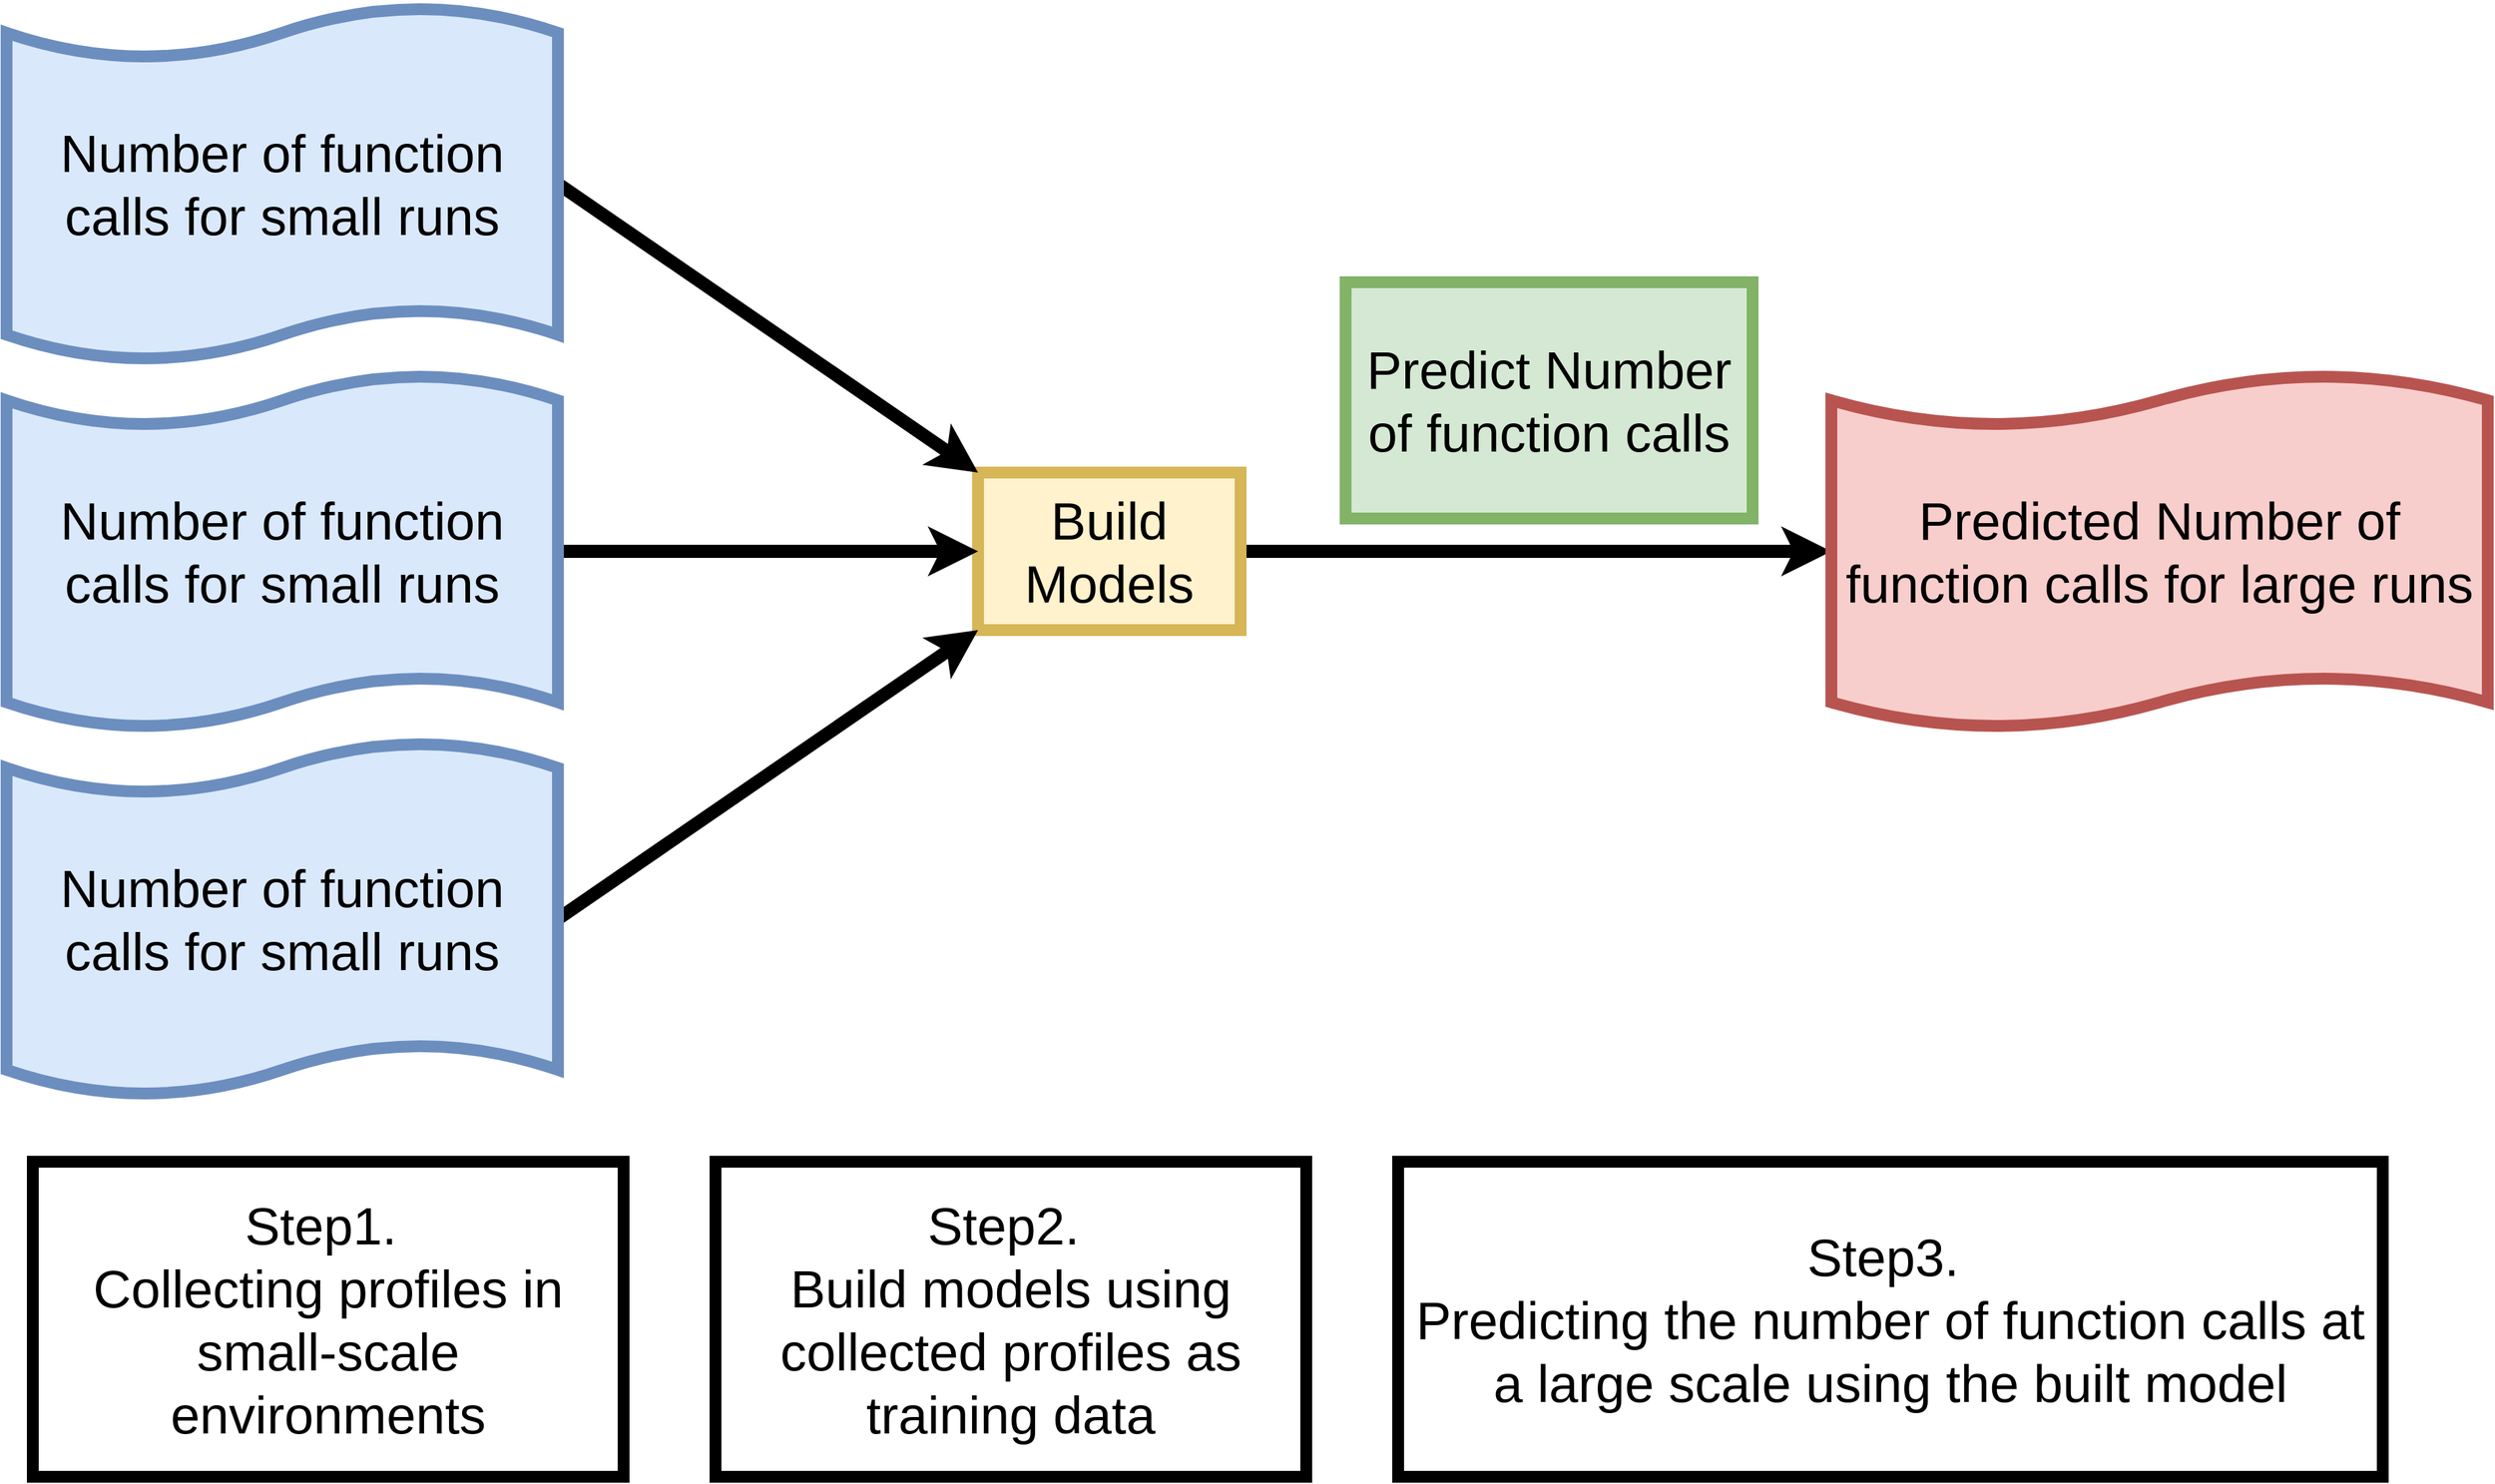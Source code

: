 <mxfile>
    <diagram id="23TSa5g-n51fq8hPKHRI" name="ページ1">
        <mxGraphModel dx="1305" dy="3307" grid="1" gridSize="10" guides="1" tooltips="1" connect="1" arrows="1" fold="1" page="1" pageScale="1" pageWidth="1920" pageHeight="1200" math="0" shadow="0">
            <root>
                <mxCell id="0"/>
                <mxCell id="1" parent="0"/>
                <mxCell id="19" style="edgeStyle=none;html=1;exitX=1;exitY=0.5;exitDx=0;exitDy=0;entryX=0;entryY=0.5;entryDx=0;entryDy=0;entryPerimeter=0;fontSize=40;strokeWidth=10;" edge="1" parent="1" source="6" target="13">
                    <mxGeometry relative="1" as="geometry"/>
                </mxCell>
                <mxCell id="6" value="Build Models" style="rounded=0;whiteSpace=wrap;html=1;fontSize=40;strokeWidth=9;fillColor=#fff2cc;strokeColor=#d6b656;" vertex="1" parent="1">
                    <mxGeometry x="760" y="395" width="200" height="120" as="geometry"/>
                </mxCell>
                <mxCell id="15" style="edgeStyle=none;html=1;exitX=1;exitY=0.5;exitDx=0;exitDy=0;exitPerimeter=0;entryX=0;entryY=0;entryDx=0;entryDy=0;fontSize=40;strokeWidth=10;" edge="1" parent="1" source="9" target="6">
                    <mxGeometry relative="1" as="geometry"/>
                </mxCell>
                <mxCell id="9" value="&lt;span&gt;Number of function calls for small runs&lt;/span&gt;" style="shape=tape;whiteSpace=wrap;html=1;fontSize=40;strokeWidth=9;size=0.148;fillColor=#dae8fc;strokeColor=#6c8ebf;" vertex="1" parent="1">
                    <mxGeometry x="20" y="40" width="420" height="270" as="geometry"/>
                </mxCell>
                <mxCell id="16" style="edgeStyle=none;html=1;exitX=1;exitY=0.5;exitDx=0;exitDy=0;exitPerimeter=0;entryX=0;entryY=0.5;entryDx=0;entryDy=0;fontSize=40;strokeWidth=10;" edge="1" parent="1" source="10" target="6">
                    <mxGeometry relative="1" as="geometry"/>
                </mxCell>
                <mxCell id="10" value="&lt;span&gt;Number of function calls for small runs&lt;/span&gt;" style="shape=tape;whiteSpace=wrap;html=1;fontSize=40;strokeWidth=9;size=0.148;fillColor=#dae8fc;strokeColor=#6c8ebf;" vertex="1" parent="1">
                    <mxGeometry x="20" y="320" width="420" height="270" as="geometry"/>
                </mxCell>
                <mxCell id="17" style="edgeStyle=none;html=1;exitX=1;exitY=0.5;exitDx=0;exitDy=0;exitPerimeter=0;entryX=0;entryY=1;entryDx=0;entryDy=0;fontSize=40;strokeWidth=10;" edge="1" parent="1" source="11" target="6">
                    <mxGeometry relative="1" as="geometry"/>
                </mxCell>
                <mxCell id="11" value="&lt;span&gt;Number of function calls for small runs&lt;/span&gt;" style="shape=tape;whiteSpace=wrap;html=1;fontSize=40;strokeWidth=9;size=0.148;fillColor=#dae8fc;strokeColor=#6c8ebf;" vertex="1" parent="1">
                    <mxGeometry x="20" y="600" width="420" height="270" as="geometry"/>
                </mxCell>
                <mxCell id="13" value="Predicted Number of function calls for large runs" style="shape=tape;whiteSpace=wrap;html=1;fontSize=40;strokeWidth=9;size=0.148;fillColor=#f8cecc;strokeColor=#b85450;" vertex="1" parent="1">
                    <mxGeometry x="1410" y="320" width="500" height="270" as="geometry"/>
                </mxCell>
                <mxCell id="18" value="&lt;span&gt;Predict Number of function calls&lt;/span&gt;" style="whiteSpace=wrap;html=1;fontSize=40;strokeWidth=9;fillColor=#d5e8d4;strokeColor=#82b366;" vertex="1" parent="1">
                    <mxGeometry x="1040" y="250" width="310" height="180" as="geometry"/>
                </mxCell>
                <mxCell id="20" value="Step1.&amp;nbsp;&lt;br&gt;Collecting profiles in small-scale environments" style="whiteSpace=wrap;html=1;fontSize=40;strokeWidth=9;" vertex="1" parent="1">
                    <mxGeometry x="40" y="920" width="450" height="240" as="geometry"/>
                </mxCell>
                <mxCell id="21" value="Step2.&amp;nbsp;&lt;br&gt;Build models using collected profiles as training data" style="whiteSpace=wrap;html=1;fontSize=40;strokeWidth=9;" vertex="1" parent="1">
                    <mxGeometry x="560" y="920" width="450" height="240" as="geometry"/>
                </mxCell>
                <mxCell id="22" value="&lt;span&gt;Step3.&amp;nbsp;&lt;/span&gt;&lt;br&gt;Predicting the number of function calls at a large scale using the built model" style="rounded=0;whiteSpace=wrap;html=1;fontSize=40;strokeWidth=9;" vertex="1" parent="1">
                    <mxGeometry x="1080" y="920" width="750" height="240" as="geometry"/>
                </mxCell>
            </root>
        </mxGraphModel>
    </diagram>
</mxfile>